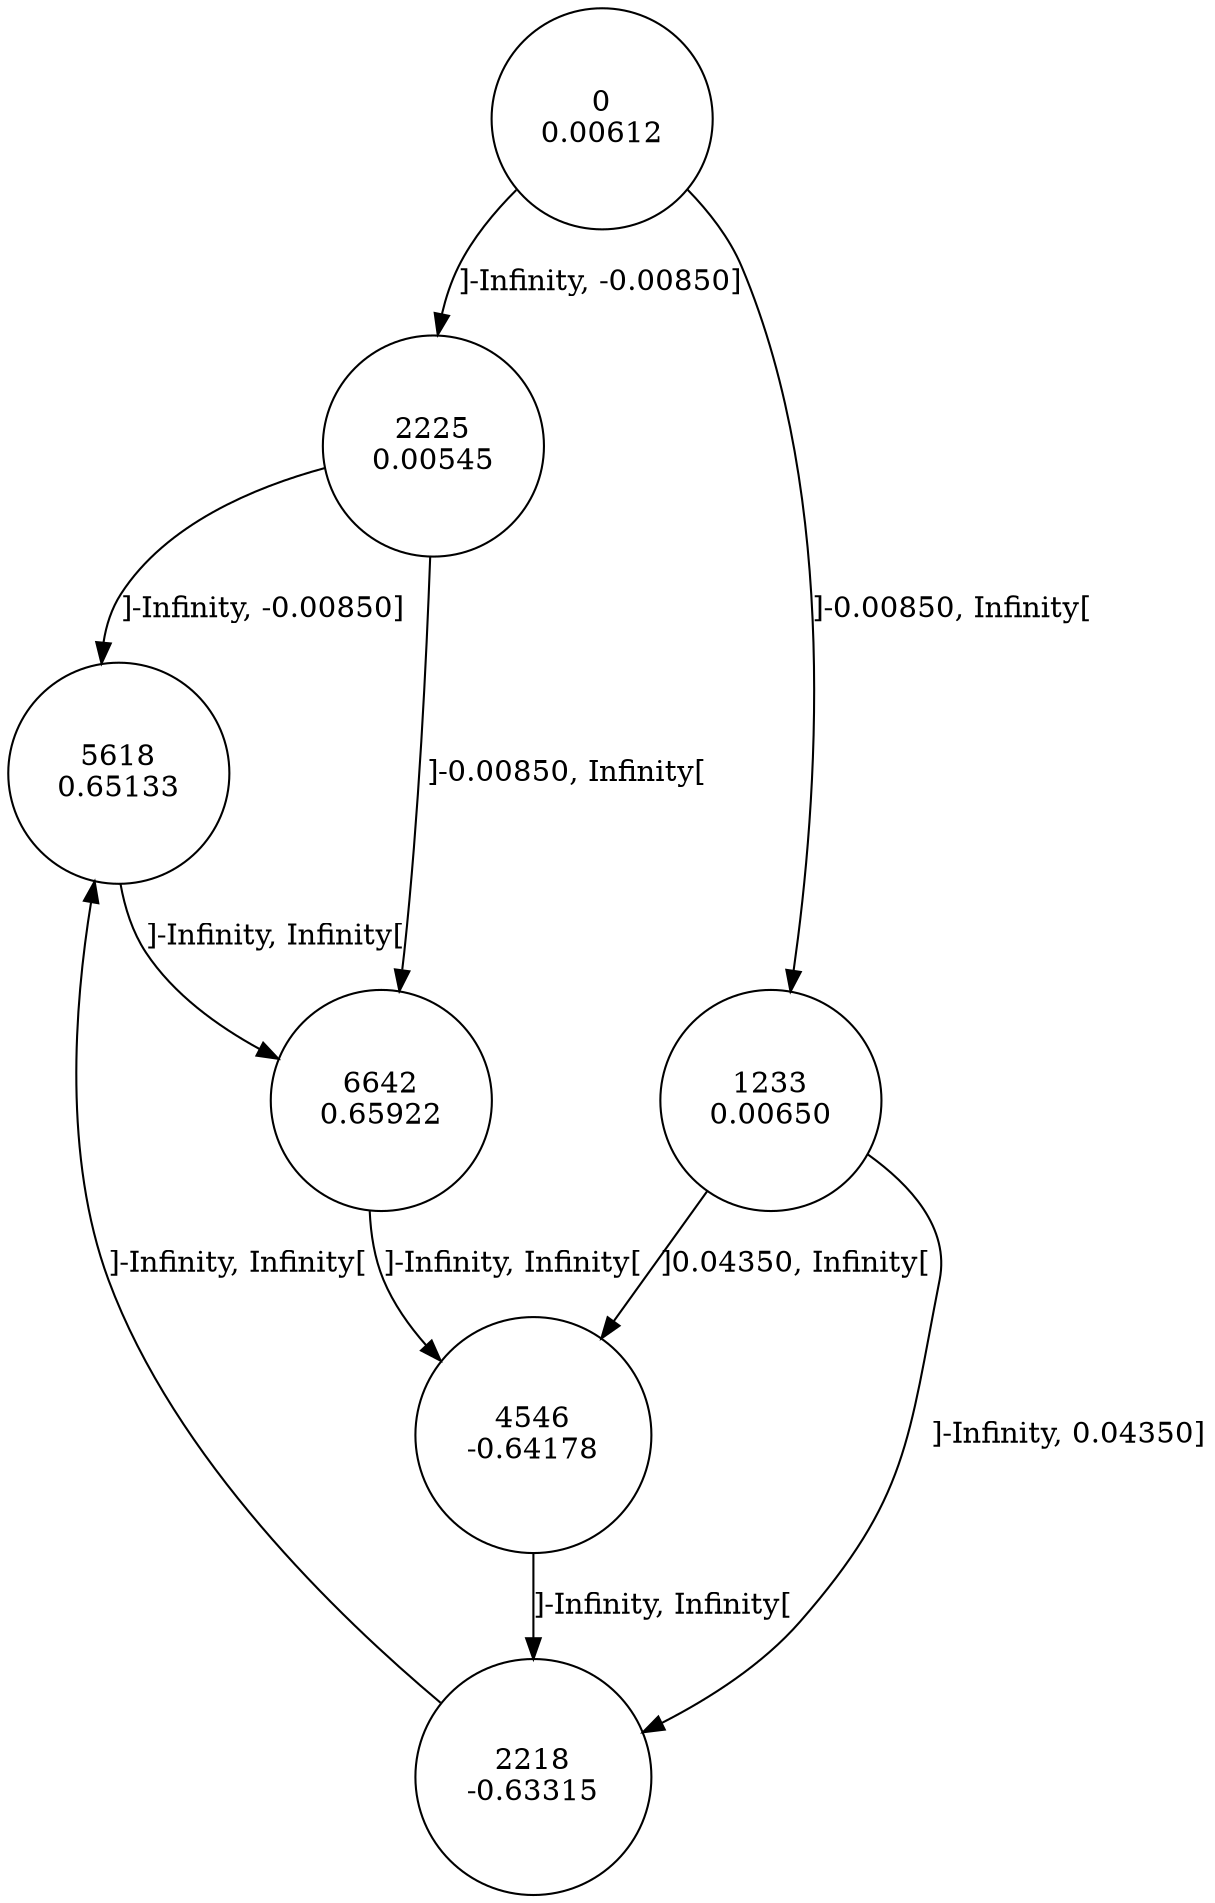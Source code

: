 digraph DFA {
0 [shape=circle, label="0\n0.00612"];
	0 -> 2225 [label="]-Infinity, -0.00850]"];
	0 -> 1233 [label="]-0.00850, Infinity["];
1233 [shape=circle, label="1233\n0.00650"];
	1233 -> 2218 [label="]-Infinity, 0.04350]"];
	1233 -> 4546 [label="]0.04350, Infinity["];
4546 [shape=circle, label="4546\n-0.64178"];
	4546 -> 2218 [label="]-Infinity, Infinity["];
2218 [shape=circle, label="2218\n-0.63315"];
	2218 -> 5618 [label="]-Infinity, Infinity["];
5618 [shape=circle, label="5618\n0.65133"];
	5618 -> 6642 [label="]-Infinity, Infinity["];
6642 [shape=circle, label="6642\n0.65922"];
	6642 -> 4546 [label="]-Infinity, Infinity["];
2225 [shape=circle, label="2225\n0.00545"];
	2225 -> 5618 [label="]-Infinity, -0.00850]"];
	2225 -> 6642 [label="]-0.00850, Infinity["];
}